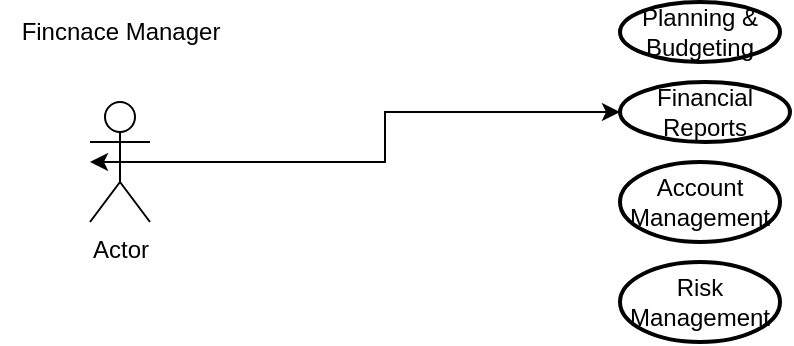 <mxfile version="26.0.11">
  <diagram name="Page-1" id="3jsogt8WkT3_NEmSZijG">
    <mxGraphModel dx="1426" dy="783" grid="1" gridSize="10" guides="1" tooltips="1" connect="1" arrows="1" fold="1" page="1" pageScale="1" pageWidth="850" pageHeight="1100" math="0" shadow="0">
      <root>
        <mxCell id="0" />
        <mxCell id="1" parent="0" />
        <mxCell id="GppslOz1t9lwaR9ZmYQe-3" value="Fincnace Manager" style="text;html=1;align=center;verticalAlign=middle;resizable=0;points=[];autosize=1;strokeColor=none;fillColor=none;" vertex="1" parent="1">
          <mxGeometry y="40" width="120" height="30" as="geometry" />
        </mxCell>
        <mxCell id="GppslOz1t9lwaR9ZmYQe-4" value="Planning &amp;amp; Budgeting" style="strokeWidth=2;html=1;shape=mxgraph.flowchart.start_1;whiteSpace=wrap;" vertex="1" parent="1">
          <mxGeometry x="310" y="40" width="80" height="30" as="geometry" />
        </mxCell>
        <mxCell id="GppslOz1t9lwaR9ZmYQe-5" value="Financial Reports" style="strokeWidth=2;html=1;shape=mxgraph.flowchart.start_1;whiteSpace=wrap;" vertex="1" parent="1">
          <mxGeometry x="310" y="80" width="85" height="30" as="geometry" />
        </mxCell>
        <mxCell id="GppslOz1t9lwaR9ZmYQe-6" value="Account Management" style="strokeWidth=2;html=1;shape=mxgraph.flowchart.start_1;whiteSpace=wrap;" vertex="1" parent="1">
          <mxGeometry x="310" y="120" width="80" height="40" as="geometry" />
        </mxCell>
        <mxCell id="GppslOz1t9lwaR9ZmYQe-7" value="Risk Management" style="strokeWidth=2;html=1;shape=mxgraph.flowchart.start_1;whiteSpace=wrap;" vertex="1" parent="1">
          <mxGeometry x="310" y="170" width="80" height="40" as="geometry" />
        </mxCell>
        <mxCell id="GppslOz1t9lwaR9ZmYQe-10" style="edgeStyle=orthogonalEdgeStyle;rounded=0;orthogonalLoop=1;jettySize=auto;html=1;entryX=0;entryY=0.5;entryDx=0;entryDy=0;entryPerimeter=0;" edge="1" parent="1" source="GppslOz1t9lwaR9ZmYQe-2" target="GppslOz1t9lwaR9ZmYQe-5">
          <mxGeometry relative="1" as="geometry">
            <mxPoint x="60" y="120" as="sourcePoint" />
          </mxGeometry>
        </mxCell>
        <mxCell id="GppslOz1t9lwaR9ZmYQe-11" value="" style="edgeStyle=orthogonalEdgeStyle;rounded=0;orthogonalLoop=1;jettySize=auto;html=1;entryX=0;entryY=0.5;entryDx=0;entryDy=0;entryPerimeter=0;" edge="1" parent="1" target="GppslOz1t9lwaR9ZmYQe-2">
          <mxGeometry relative="1" as="geometry">
            <mxPoint x="60" y="120" as="sourcePoint" />
            <mxPoint x="310" y="95" as="targetPoint" />
            <Array as="points">
              <mxPoint x="120" y="120" />
              <mxPoint x="120" y="120" />
            </Array>
          </mxGeometry>
        </mxCell>
        <mxCell id="GppslOz1t9lwaR9ZmYQe-2" value="Actor" style="shape=umlActor;verticalLabelPosition=bottom;verticalAlign=top;html=1;" vertex="1" parent="1">
          <mxGeometry x="45" y="90" width="30" height="60" as="geometry" />
        </mxCell>
      </root>
    </mxGraphModel>
  </diagram>
</mxfile>
